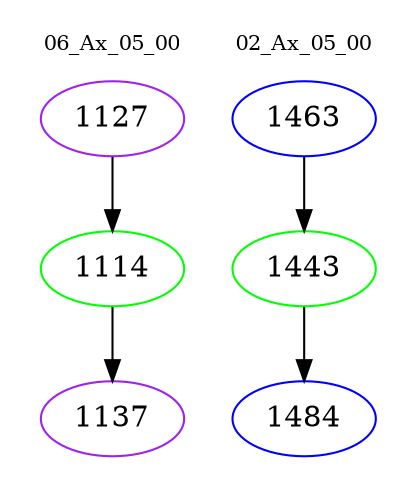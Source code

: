 digraph{
subgraph cluster_0 {
color = white
label = "06_Ax_05_00";
fontsize=10;
T0_1127 [label="1127", color="purple"]
T0_1127 -> T0_1114 [color="black"]
T0_1114 [label="1114", color="green"]
T0_1114 -> T0_1137 [color="black"]
T0_1137 [label="1137", color="purple"]
}
subgraph cluster_1 {
color = white
label = "02_Ax_05_00";
fontsize=10;
T1_1463 [label="1463", color="blue"]
T1_1463 -> T1_1443 [color="black"]
T1_1443 [label="1443", color="green"]
T1_1443 -> T1_1484 [color="black"]
T1_1484 [label="1484", color="blue"]
}
}
